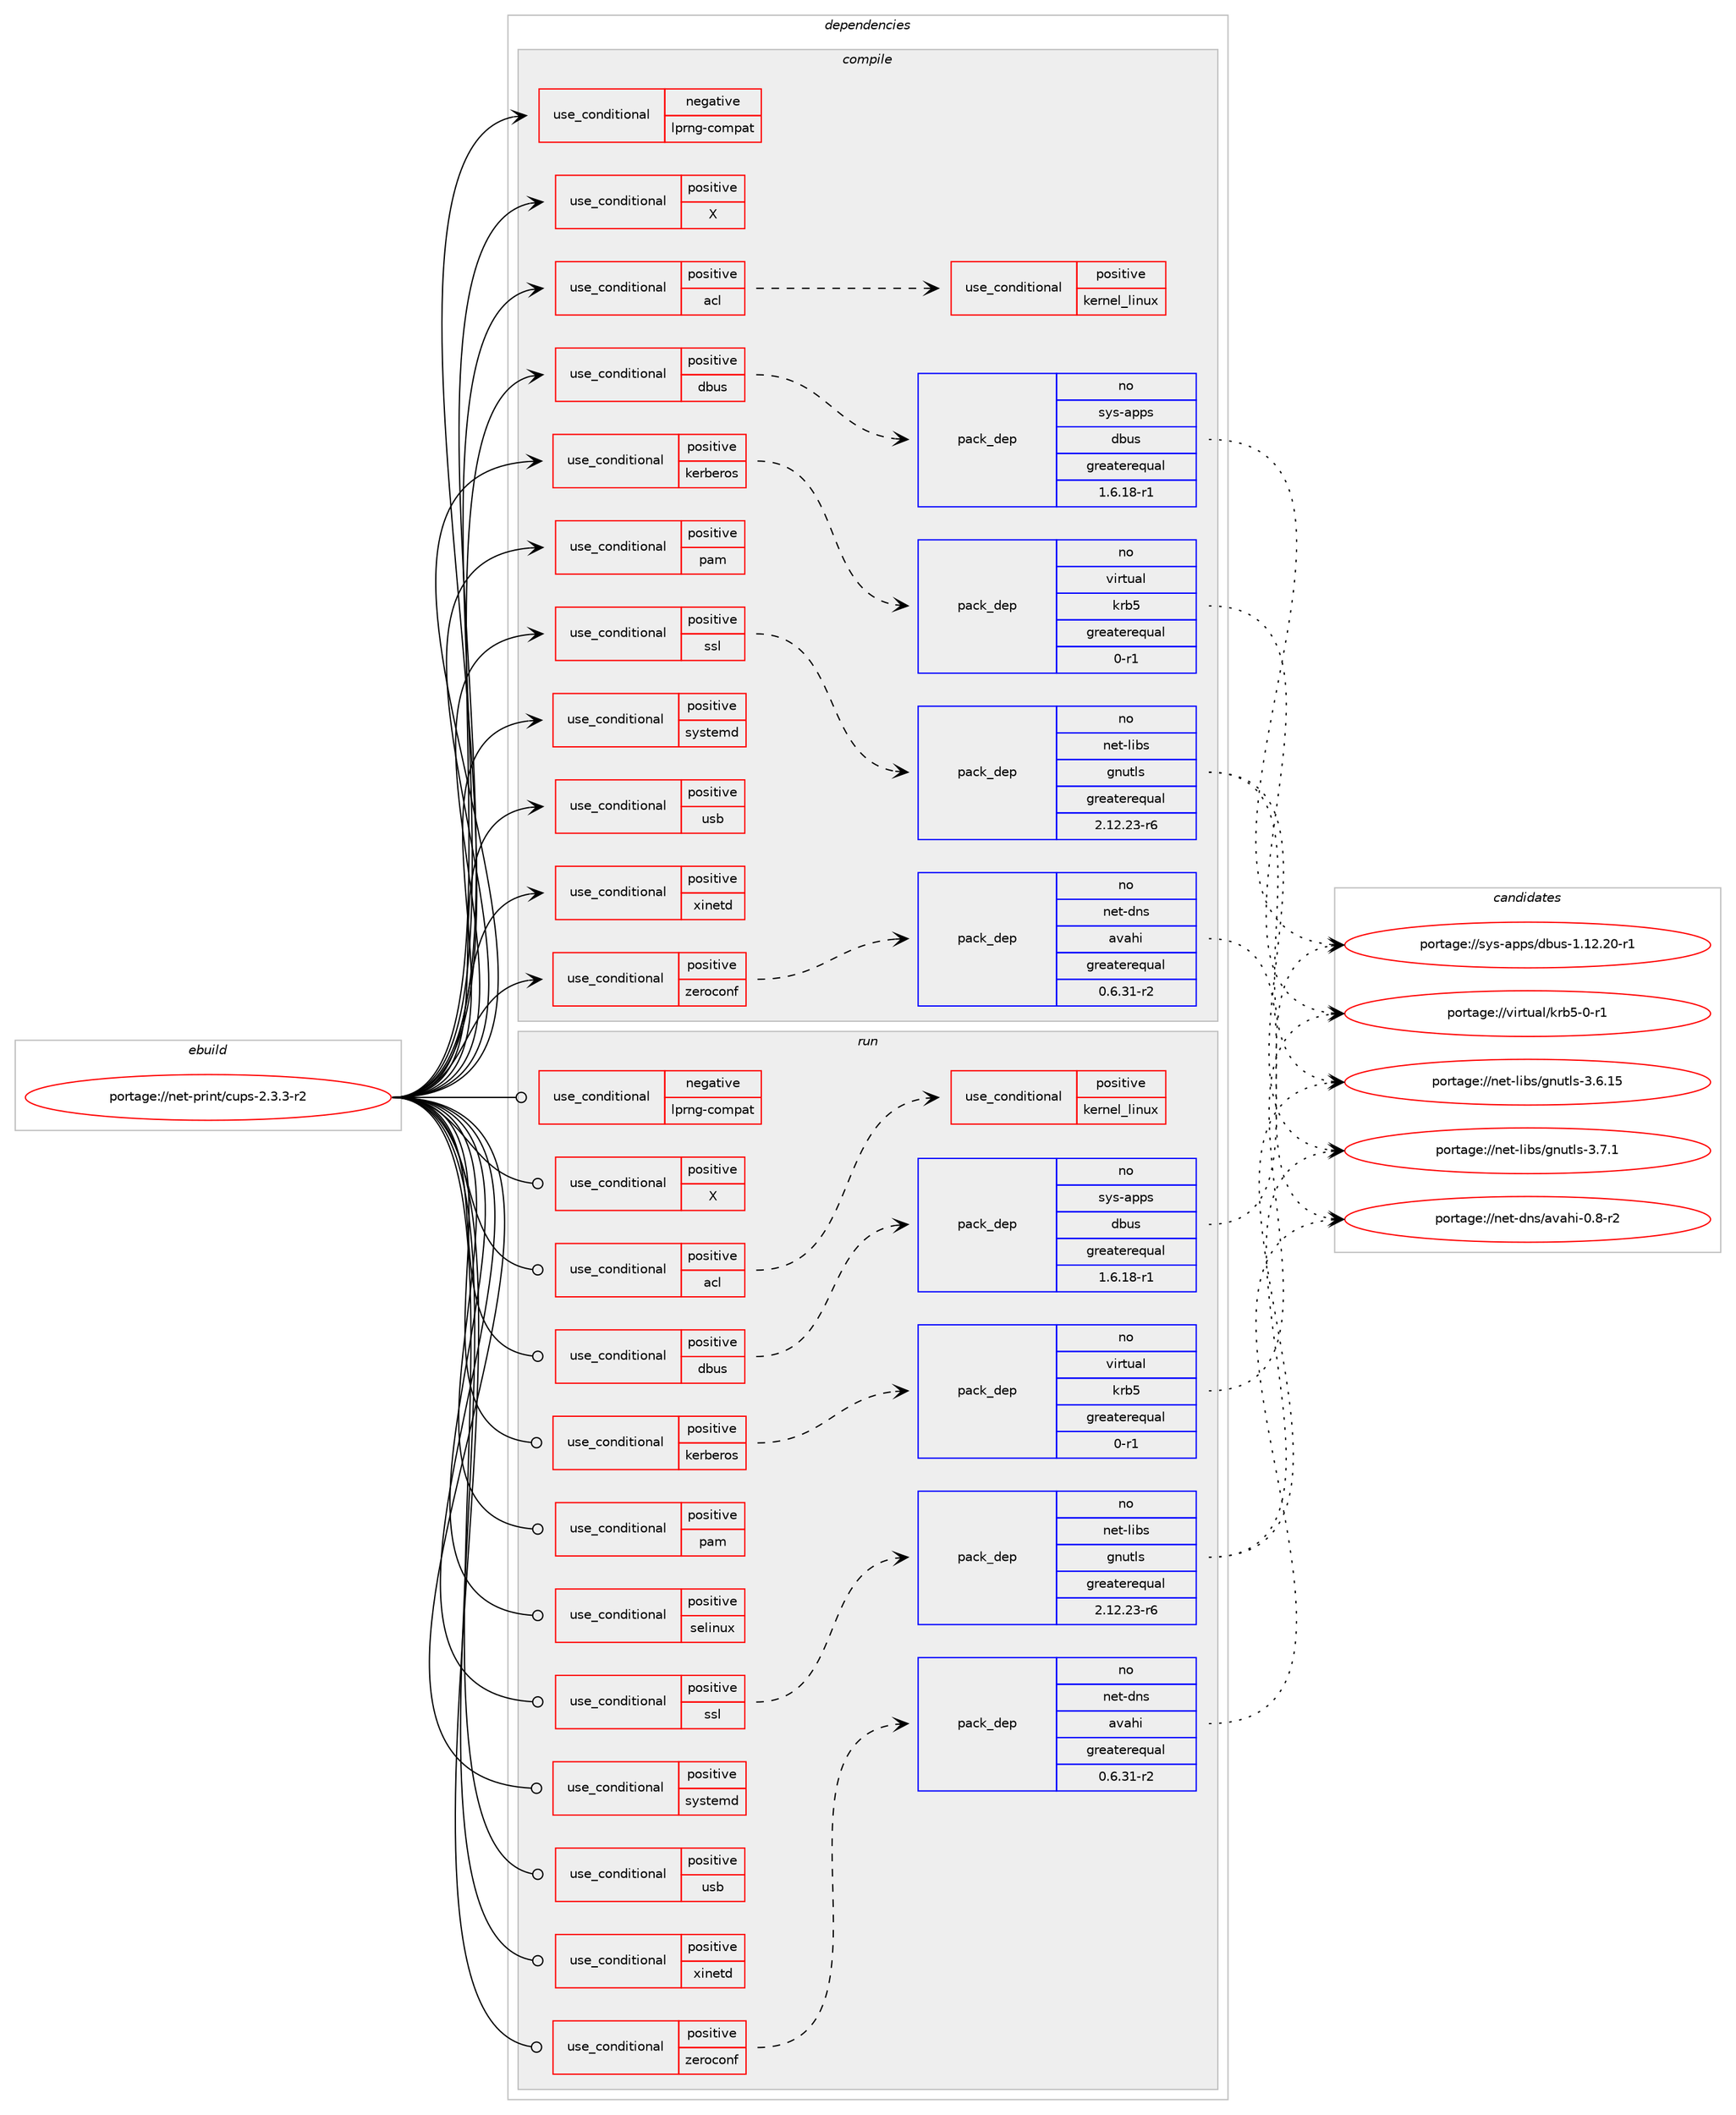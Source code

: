 digraph prolog {

# *************
# Graph options
# *************

newrank=true;
concentrate=true;
compound=true;
graph [rankdir=LR,fontname=Helvetica,fontsize=10,ranksep=1.5];#, ranksep=2.5, nodesep=0.2];
edge  [arrowhead=vee];
node  [fontname=Helvetica,fontsize=10];

# **********
# The ebuild
# **********

subgraph cluster_leftcol {
color=gray;
rank=same;
label=<<i>ebuild</i>>;
id [label="portage://net-print/cups-2.3.3-r2", color=red, width=4, href="../net-print/cups-2.3.3-r2.svg"];
}

# ****************
# The dependencies
# ****************

subgraph cluster_midcol {
color=gray;
label=<<i>dependencies</i>>;
subgraph cluster_compile {
fillcolor="#eeeeee";
style=filled;
label=<<i>compile</i>>;
subgraph cond754 {
dependency1146 [label=<<TABLE BORDER="0" CELLBORDER="1" CELLSPACING="0" CELLPADDING="4"><TR><TD ROWSPAN="3" CELLPADDING="10">use_conditional</TD></TR><TR><TD>negative</TD></TR><TR><TD>lprng-compat</TD></TR></TABLE>>, shape=none, color=red];
# *** BEGIN UNKNOWN DEPENDENCY TYPE (TODO) ***
# dependency1146 -> package_dependency(portage://net-print/cups-2.3.3-r2,install,weak,net-print,lprng,none,[,,],[],[])
# *** END UNKNOWN DEPENDENCY TYPE (TODO) ***

}
id:e -> dependency1146:w [weight=20,style="solid",arrowhead="vee"];
subgraph cond755 {
dependency1147 [label=<<TABLE BORDER="0" CELLBORDER="1" CELLSPACING="0" CELLPADDING="4"><TR><TD ROWSPAN="3" CELLPADDING="10">use_conditional</TD></TR><TR><TD>positive</TD></TR><TR><TD>X</TD></TR></TABLE>>, shape=none, color=red];
# *** BEGIN UNKNOWN DEPENDENCY TYPE (TODO) ***
# dependency1147 -> package_dependency(portage://net-print/cups-2.3.3-r2,install,no,x11-misc,xdg-utils,none,[,,],[],[])
# *** END UNKNOWN DEPENDENCY TYPE (TODO) ***

}
id:e -> dependency1147:w [weight=20,style="solid",arrowhead="vee"];
subgraph cond756 {
dependency1148 [label=<<TABLE BORDER="0" CELLBORDER="1" CELLSPACING="0" CELLPADDING="4"><TR><TD ROWSPAN="3" CELLPADDING="10">use_conditional</TD></TR><TR><TD>positive</TD></TR><TR><TD>acl</TD></TR></TABLE>>, shape=none, color=red];
subgraph cond757 {
dependency1149 [label=<<TABLE BORDER="0" CELLBORDER="1" CELLSPACING="0" CELLPADDING="4"><TR><TD ROWSPAN="3" CELLPADDING="10">use_conditional</TD></TR><TR><TD>positive</TD></TR><TR><TD>kernel_linux</TD></TR></TABLE>>, shape=none, color=red];
# *** BEGIN UNKNOWN DEPENDENCY TYPE (TODO) ***
# dependency1149 -> package_dependency(portage://net-print/cups-2.3.3-r2,install,no,sys-apps,acl,none,[,,],[],[])
# *** END UNKNOWN DEPENDENCY TYPE (TODO) ***

# *** BEGIN UNKNOWN DEPENDENCY TYPE (TODO) ***
# dependency1149 -> package_dependency(portage://net-print/cups-2.3.3-r2,install,no,sys-apps,attr,none,[,,],[],[])
# *** END UNKNOWN DEPENDENCY TYPE (TODO) ***

}
dependency1148:e -> dependency1149:w [weight=20,style="dashed",arrowhead="vee"];
}
id:e -> dependency1148:w [weight=20,style="solid",arrowhead="vee"];
subgraph cond758 {
dependency1150 [label=<<TABLE BORDER="0" CELLBORDER="1" CELLSPACING="0" CELLPADDING="4"><TR><TD ROWSPAN="3" CELLPADDING="10">use_conditional</TD></TR><TR><TD>positive</TD></TR><TR><TD>dbus</TD></TR></TABLE>>, shape=none, color=red];
subgraph pack371 {
dependency1151 [label=<<TABLE BORDER="0" CELLBORDER="1" CELLSPACING="0" CELLPADDING="4" WIDTH="220"><TR><TD ROWSPAN="6" CELLPADDING="30">pack_dep</TD></TR><TR><TD WIDTH="110">no</TD></TR><TR><TD>sys-apps</TD></TR><TR><TD>dbus</TD></TR><TR><TD>greaterequal</TD></TR><TR><TD>1.6.18-r1</TD></TR></TABLE>>, shape=none, color=blue];
}
dependency1150:e -> dependency1151:w [weight=20,style="dashed",arrowhead="vee"];
}
id:e -> dependency1150:w [weight=20,style="solid",arrowhead="vee"];
subgraph cond759 {
dependency1152 [label=<<TABLE BORDER="0" CELLBORDER="1" CELLSPACING="0" CELLPADDING="4"><TR><TD ROWSPAN="3" CELLPADDING="10">use_conditional</TD></TR><TR><TD>positive</TD></TR><TR><TD>kerberos</TD></TR></TABLE>>, shape=none, color=red];
subgraph pack372 {
dependency1153 [label=<<TABLE BORDER="0" CELLBORDER="1" CELLSPACING="0" CELLPADDING="4" WIDTH="220"><TR><TD ROWSPAN="6" CELLPADDING="30">pack_dep</TD></TR><TR><TD WIDTH="110">no</TD></TR><TR><TD>virtual</TD></TR><TR><TD>krb5</TD></TR><TR><TD>greaterequal</TD></TR><TR><TD>0-r1</TD></TR></TABLE>>, shape=none, color=blue];
}
dependency1152:e -> dependency1153:w [weight=20,style="dashed",arrowhead="vee"];
}
id:e -> dependency1152:w [weight=20,style="solid",arrowhead="vee"];
subgraph cond760 {
dependency1154 [label=<<TABLE BORDER="0" CELLBORDER="1" CELLSPACING="0" CELLPADDING="4"><TR><TD ROWSPAN="3" CELLPADDING="10">use_conditional</TD></TR><TR><TD>positive</TD></TR><TR><TD>pam</TD></TR></TABLE>>, shape=none, color=red];
# *** BEGIN UNKNOWN DEPENDENCY TYPE (TODO) ***
# dependency1154 -> package_dependency(portage://net-print/cups-2.3.3-r2,install,no,sys-libs,pam,none,[,,],[],[])
# *** END UNKNOWN DEPENDENCY TYPE (TODO) ***

}
id:e -> dependency1154:w [weight=20,style="solid",arrowhead="vee"];
subgraph cond761 {
dependency1155 [label=<<TABLE BORDER="0" CELLBORDER="1" CELLSPACING="0" CELLPADDING="4"><TR><TD ROWSPAN="3" CELLPADDING="10">use_conditional</TD></TR><TR><TD>positive</TD></TR><TR><TD>ssl</TD></TR></TABLE>>, shape=none, color=red];
subgraph pack373 {
dependency1156 [label=<<TABLE BORDER="0" CELLBORDER="1" CELLSPACING="0" CELLPADDING="4" WIDTH="220"><TR><TD ROWSPAN="6" CELLPADDING="30">pack_dep</TD></TR><TR><TD WIDTH="110">no</TD></TR><TR><TD>net-libs</TD></TR><TR><TD>gnutls</TD></TR><TR><TD>greaterequal</TD></TR><TR><TD>2.12.23-r6</TD></TR></TABLE>>, shape=none, color=blue];
}
dependency1155:e -> dependency1156:w [weight=20,style="dashed",arrowhead="vee"];
}
id:e -> dependency1155:w [weight=20,style="solid",arrowhead="vee"];
subgraph cond762 {
dependency1157 [label=<<TABLE BORDER="0" CELLBORDER="1" CELLSPACING="0" CELLPADDING="4"><TR><TD ROWSPAN="3" CELLPADDING="10">use_conditional</TD></TR><TR><TD>positive</TD></TR><TR><TD>systemd</TD></TR></TABLE>>, shape=none, color=red];
# *** BEGIN UNKNOWN DEPENDENCY TYPE (TODO) ***
# dependency1157 -> package_dependency(portage://net-print/cups-2.3.3-r2,install,no,sys-apps,systemd,none,[,,],[],[])
# *** END UNKNOWN DEPENDENCY TYPE (TODO) ***

}
id:e -> dependency1157:w [weight=20,style="solid",arrowhead="vee"];
subgraph cond763 {
dependency1158 [label=<<TABLE BORDER="0" CELLBORDER="1" CELLSPACING="0" CELLPADDING="4"><TR><TD ROWSPAN="3" CELLPADDING="10">use_conditional</TD></TR><TR><TD>positive</TD></TR><TR><TD>usb</TD></TR></TABLE>>, shape=none, color=red];
# *** BEGIN UNKNOWN DEPENDENCY TYPE (TODO) ***
# dependency1158 -> package_dependency(portage://net-print/cups-2.3.3-r2,install,no,virtual,libusb,none,[,,],[slot(1)],[])
# *** END UNKNOWN DEPENDENCY TYPE (TODO) ***

}
id:e -> dependency1158:w [weight=20,style="solid",arrowhead="vee"];
subgraph cond764 {
dependency1159 [label=<<TABLE BORDER="0" CELLBORDER="1" CELLSPACING="0" CELLPADDING="4"><TR><TD ROWSPAN="3" CELLPADDING="10">use_conditional</TD></TR><TR><TD>positive</TD></TR><TR><TD>xinetd</TD></TR></TABLE>>, shape=none, color=red];
# *** BEGIN UNKNOWN DEPENDENCY TYPE (TODO) ***
# dependency1159 -> package_dependency(portage://net-print/cups-2.3.3-r2,install,no,sys-apps,xinetd,none,[,,],[],[])
# *** END UNKNOWN DEPENDENCY TYPE (TODO) ***

}
id:e -> dependency1159:w [weight=20,style="solid",arrowhead="vee"];
subgraph cond765 {
dependency1160 [label=<<TABLE BORDER="0" CELLBORDER="1" CELLSPACING="0" CELLPADDING="4"><TR><TD ROWSPAN="3" CELLPADDING="10">use_conditional</TD></TR><TR><TD>positive</TD></TR><TR><TD>zeroconf</TD></TR></TABLE>>, shape=none, color=red];
subgraph pack374 {
dependency1161 [label=<<TABLE BORDER="0" CELLBORDER="1" CELLSPACING="0" CELLPADDING="4" WIDTH="220"><TR><TD ROWSPAN="6" CELLPADDING="30">pack_dep</TD></TR><TR><TD WIDTH="110">no</TD></TR><TR><TD>net-dns</TD></TR><TR><TD>avahi</TD></TR><TR><TD>greaterequal</TD></TR><TR><TD>0.6.31-r2</TD></TR></TABLE>>, shape=none, color=blue];
}
dependency1160:e -> dependency1161:w [weight=20,style="dashed",arrowhead="vee"];
}
id:e -> dependency1160:w [weight=20,style="solid",arrowhead="vee"];
# *** BEGIN UNKNOWN DEPENDENCY TYPE (TODO) ***
# id -> package_dependency(portage://net-print/cups-2.3.3-r2,install,no,app-text,libpaper,none,[,,],[],[])
# *** END UNKNOWN DEPENDENCY TYPE (TODO) ***

# *** BEGIN UNKNOWN DEPENDENCY TYPE (TODO) ***
# id -> package_dependency(portage://net-print/cups-2.3.3-r2,install,no,dev-util,desktop-file-utils,none,[,,],[],[])
# *** END UNKNOWN DEPENDENCY TYPE (TODO) ***

# *** BEGIN UNKNOWN DEPENDENCY TYPE (TODO) ***
# id -> package_dependency(portage://net-print/cups-2.3.3-r2,install,no,sys-libs,zlib,none,[,,],[],[])
# *** END UNKNOWN DEPENDENCY TYPE (TODO) ***

# *** BEGIN UNKNOWN DEPENDENCY TYPE (TODO) ***
# id -> package_dependency(portage://net-print/cups-2.3.3-r2,install,no,x11-misc,shared-mime-info,none,[,,],[],[])
# *** END UNKNOWN DEPENDENCY TYPE (TODO) ***

}
subgraph cluster_compileandrun {
fillcolor="#eeeeee";
style=filled;
label=<<i>compile and run</i>>;
}
subgraph cluster_run {
fillcolor="#eeeeee";
style=filled;
label=<<i>run</i>>;
subgraph cond766 {
dependency1162 [label=<<TABLE BORDER="0" CELLBORDER="1" CELLSPACING="0" CELLPADDING="4"><TR><TD ROWSPAN="3" CELLPADDING="10">use_conditional</TD></TR><TR><TD>negative</TD></TR><TR><TD>lprng-compat</TD></TR></TABLE>>, shape=none, color=red];
# *** BEGIN UNKNOWN DEPENDENCY TYPE (TODO) ***
# dependency1162 -> package_dependency(portage://net-print/cups-2.3.3-r2,run,weak,net-print,lprng,none,[,,],[],[])
# *** END UNKNOWN DEPENDENCY TYPE (TODO) ***

}
id:e -> dependency1162:w [weight=20,style="solid",arrowhead="odot"];
subgraph cond767 {
dependency1163 [label=<<TABLE BORDER="0" CELLBORDER="1" CELLSPACING="0" CELLPADDING="4"><TR><TD ROWSPAN="3" CELLPADDING="10">use_conditional</TD></TR><TR><TD>positive</TD></TR><TR><TD>X</TD></TR></TABLE>>, shape=none, color=red];
# *** BEGIN UNKNOWN DEPENDENCY TYPE (TODO) ***
# dependency1163 -> package_dependency(portage://net-print/cups-2.3.3-r2,run,no,x11-misc,xdg-utils,none,[,,],[],[])
# *** END UNKNOWN DEPENDENCY TYPE (TODO) ***

}
id:e -> dependency1163:w [weight=20,style="solid",arrowhead="odot"];
subgraph cond768 {
dependency1164 [label=<<TABLE BORDER="0" CELLBORDER="1" CELLSPACING="0" CELLPADDING="4"><TR><TD ROWSPAN="3" CELLPADDING="10">use_conditional</TD></TR><TR><TD>positive</TD></TR><TR><TD>acl</TD></TR></TABLE>>, shape=none, color=red];
subgraph cond769 {
dependency1165 [label=<<TABLE BORDER="0" CELLBORDER="1" CELLSPACING="0" CELLPADDING="4"><TR><TD ROWSPAN="3" CELLPADDING="10">use_conditional</TD></TR><TR><TD>positive</TD></TR><TR><TD>kernel_linux</TD></TR></TABLE>>, shape=none, color=red];
# *** BEGIN UNKNOWN DEPENDENCY TYPE (TODO) ***
# dependency1165 -> package_dependency(portage://net-print/cups-2.3.3-r2,run,no,sys-apps,acl,none,[,,],[],[])
# *** END UNKNOWN DEPENDENCY TYPE (TODO) ***

# *** BEGIN UNKNOWN DEPENDENCY TYPE (TODO) ***
# dependency1165 -> package_dependency(portage://net-print/cups-2.3.3-r2,run,no,sys-apps,attr,none,[,,],[],[])
# *** END UNKNOWN DEPENDENCY TYPE (TODO) ***

}
dependency1164:e -> dependency1165:w [weight=20,style="dashed",arrowhead="vee"];
}
id:e -> dependency1164:w [weight=20,style="solid",arrowhead="odot"];
subgraph cond770 {
dependency1166 [label=<<TABLE BORDER="0" CELLBORDER="1" CELLSPACING="0" CELLPADDING="4"><TR><TD ROWSPAN="3" CELLPADDING="10">use_conditional</TD></TR><TR><TD>positive</TD></TR><TR><TD>dbus</TD></TR></TABLE>>, shape=none, color=red];
subgraph pack375 {
dependency1167 [label=<<TABLE BORDER="0" CELLBORDER="1" CELLSPACING="0" CELLPADDING="4" WIDTH="220"><TR><TD ROWSPAN="6" CELLPADDING="30">pack_dep</TD></TR><TR><TD WIDTH="110">no</TD></TR><TR><TD>sys-apps</TD></TR><TR><TD>dbus</TD></TR><TR><TD>greaterequal</TD></TR><TR><TD>1.6.18-r1</TD></TR></TABLE>>, shape=none, color=blue];
}
dependency1166:e -> dependency1167:w [weight=20,style="dashed",arrowhead="vee"];
}
id:e -> dependency1166:w [weight=20,style="solid",arrowhead="odot"];
subgraph cond771 {
dependency1168 [label=<<TABLE BORDER="0" CELLBORDER="1" CELLSPACING="0" CELLPADDING="4"><TR><TD ROWSPAN="3" CELLPADDING="10">use_conditional</TD></TR><TR><TD>positive</TD></TR><TR><TD>kerberos</TD></TR></TABLE>>, shape=none, color=red];
subgraph pack376 {
dependency1169 [label=<<TABLE BORDER="0" CELLBORDER="1" CELLSPACING="0" CELLPADDING="4" WIDTH="220"><TR><TD ROWSPAN="6" CELLPADDING="30">pack_dep</TD></TR><TR><TD WIDTH="110">no</TD></TR><TR><TD>virtual</TD></TR><TR><TD>krb5</TD></TR><TR><TD>greaterequal</TD></TR><TR><TD>0-r1</TD></TR></TABLE>>, shape=none, color=blue];
}
dependency1168:e -> dependency1169:w [weight=20,style="dashed",arrowhead="vee"];
}
id:e -> dependency1168:w [weight=20,style="solid",arrowhead="odot"];
subgraph cond772 {
dependency1170 [label=<<TABLE BORDER="0" CELLBORDER="1" CELLSPACING="0" CELLPADDING="4"><TR><TD ROWSPAN="3" CELLPADDING="10">use_conditional</TD></TR><TR><TD>positive</TD></TR><TR><TD>pam</TD></TR></TABLE>>, shape=none, color=red];
# *** BEGIN UNKNOWN DEPENDENCY TYPE (TODO) ***
# dependency1170 -> package_dependency(portage://net-print/cups-2.3.3-r2,run,no,sys-libs,pam,none,[,,],[],[])
# *** END UNKNOWN DEPENDENCY TYPE (TODO) ***

}
id:e -> dependency1170:w [weight=20,style="solid",arrowhead="odot"];
subgraph cond773 {
dependency1171 [label=<<TABLE BORDER="0" CELLBORDER="1" CELLSPACING="0" CELLPADDING="4"><TR><TD ROWSPAN="3" CELLPADDING="10">use_conditional</TD></TR><TR><TD>positive</TD></TR><TR><TD>selinux</TD></TR></TABLE>>, shape=none, color=red];
# *** BEGIN UNKNOWN DEPENDENCY TYPE (TODO) ***
# dependency1171 -> package_dependency(portage://net-print/cups-2.3.3-r2,run,no,sec-policy,selinux-cups,none,[,,],[],[])
# *** END UNKNOWN DEPENDENCY TYPE (TODO) ***

}
id:e -> dependency1171:w [weight=20,style="solid",arrowhead="odot"];
subgraph cond774 {
dependency1172 [label=<<TABLE BORDER="0" CELLBORDER="1" CELLSPACING="0" CELLPADDING="4"><TR><TD ROWSPAN="3" CELLPADDING="10">use_conditional</TD></TR><TR><TD>positive</TD></TR><TR><TD>ssl</TD></TR></TABLE>>, shape=none, color=red];
subgraph pack377 {
dependency1173 [label=<<TABLE BORDER="0" CELLBORDER="1" CELLSPACING="0" CELLPADDING="4" WIDTH="220"><TR><TD ROWSPAN="6" CELLPADDING="30">pack_dep</TD></TR><TR><TD WIDTH="110">no</TD></TR><TR><TD>net-libs</TD></TR><TR><TD>gnutls</TD></TR><TR><TD>greaterequal</TD></TR><TR><TD>2.12.23-r6</TD></TR></TABLE>>, shape=none, color=blue];
}
dependency1172:e -> dependency1173:w [weight=20,style="dashed",arrowhead="vee"];
}
id:e -> dependency1172:w [weight=20,style="solid",arrowhead="odot"];
subgraph cond775 {
dependency1174 [label=<<TABLE BORDER="0" CELLBORDER="1" CELLSPACING="0" CELLPADDING="4"><TR><TD ROWSPAN="3" CELLPADDING="10">use_conditional</TD></TR><TR><TD>positive</TD></TR><TR><TD>systemd</TD></TR></TABLE>>, shape=none, color=red];
# *** BEGIN UNKNOWN DEPENDENCY TYPE (TODO) ***
# dependency1174 -> package_dependency(portage://net-print/cups-2.3.3-r2,run,no,sys-apps,systemd,none,[,,],[],[])
# *** END UNKNOWN DEPENDENCY TYPE (TODO) ***

}
id:e -> dependency1174:w [weight=20,style="solid",arrowhead="odot"];
subgraph cond776 {
dependency1175 [label=<<TABLE BORDER="0" CELLBORDER="1" CELLSPACING="0" CELLPADDING="4"><TR><TD ROWSPAN="3" CELLPADDING="10">use_conditional</TD></TR><TR><TD>positive</TD></TR><TR><TD>usb</TD></TR></TABLE>>, shape=none, color=red];
# *** BEGIN UNKNOWN DEPENDENCY TYPE (TODO) ***
# dependency1175 -> package_dependency(portage://net-print/cups-2.3.3-r2,run,no,virtual,libusb,none,[,,],[slot(1)],[])
# *** END UNKNOWN DEPENDENCY TYPE (TODO) ***

}
id:e -> dependency1175:w [weight=20,style="solid",arrowhead="odot"];
subgraph cond777 {
dependency1176 [label=<<TABLE BORDER="0" CELLBORDER="1" CELLSPACING="0" CELLPADDING="4"><TR><TD ROWSPAN="3" CELLPADDING="10">use_conditional</TD></TR><TR><TD>positive</TD></TR><TR><TD>xinetd</TD></TR></TABLE>>, shape=none, color=red];
# *** BEGIN UNKNOWN DEPENDENCY TYPE (TODO) ***
# dependency1176 -> package_dependency(portage://net-print/cups-2.3.3-r2,run,no,sys-apps,xinetd,none,[,,],[],[])
# *** END UNKNOWN DEPENDENCY TYPE (TODO) ***

}
id:e -> dependency1176:w [weight=20,style="solid",arrowhead="odot"];
subgraph cond778 {
dependency1177 [label=<<TABLE BORDER="0" CELLBORDER="1" CELLSPACING="0" CELLPADDING="4"><TR><TD ROWSPAN="3" CELLPADDING="10">use_conditional</TD></TR><TR><TD>positive</TD></TR><TR><TD>zeroconf</TD></TR></TABLE>>, shape=none, color=red];
subgraph pack378 {
dependency1178 [label=<<TABLE BORDER="0" CELLBORDER="1" CELLSPACING="0" CELLPADDING="4" WIDTH="220"><TR><TD ROWSPAN="6" CELLPADDING="30">pack_dep</TD></TR><TR><TD WIDTH="110">no</TD></TR><TR><TD>net-dns</TD></TR><TR><TD>avahi</TD></TR><TR><TD>greaterequal</TD></TR><TR><TD>0.6.31-r2</TD></TR></TABLE>>, shape=none, color=blue];
}
dependency1177:e -> dependency1178:w [weight=20,style="dashed",arrowhead="vee"];
}
id:e -> dependency1177:w [weight=20,style="solid",arrowhead="odot"];
# *** BEGIN UNKNOWN DEPENDENCY TYPE (TODO) ***
# id -> package_dependency(portage://net-print/cups-2.3.3-r2,run,no,acct-group,lp,none,[,,],[],[])
# *** END UNKNOWN DEPENDENCY TYPE (TODO) ***

# *** BEGIN UNKNOWN DEPENDENCY TYPE (TODO) ***
# id -> package_dependency(portage://net-print/cups-2.3.3-r2,run,no,acct-group,lpadmin,none,[,,],[],[])
# *** END UNKNOWN DEPENDENCY TYPE (TODO) ***

# *** BEGIN UNKNOWN DEPENDENCY TYPE (TODO) ***
# id -> package_dependency(portage://net-print/cups-2.3.3-r2,run,no,app-text,libpaper,none,[,,],[],[])
# *** END UNKNOWN DEPENDENCY TYPE (TODO) ***

# *** BEGIN UNKNOWN DEPENDENCY TYPE (TODO) ***
# id -> package_dependency(portage://net-print/cups-2.3.3-r2,run,no,sys-libs,zlib,none,[,,],[],[])
# *** END UNKNOWN DEPENDENCY TYPE (TODO) ***

}
}

# **************
# The candidates
# **************

subgraph cluster_choices {
rank=same;
color=gray;
label=<<i>candidates</i>>;

subgraph choice371 {
color=black;
nodesep=1;
choice1151211154597112112115471009811711545494649504650484511449 [label="portage://sys-apps/dbus-1.12.20-r1", color=red, width=4,href="../sys-apps/dbus-1.12.20-r1.svg"];
dependency1151:e -> choice1151211154597112112115471009811711545494649504650484511449:w [style=dotted,weight="100"];
}
subgraph choice372 {
color=black;
nodesep=1;
choice1181051141161179710847107114985345484511449 [label="portage://virtual/krb5-0-r1", color=red, width=4,href="../virtual/krb5-0-r1.svg"];
dependency1153:e -> choice1181051141161179710847107114985345484511449:w [style=dotted,weight="100"];
}
subgraph choice373 {
color=black;
nodesep=1;
choice11010111645108105981154710311011711610811545514654464953 [label="portage://net-libs/gnutls-3.6.15", color=red, width=4,href="../net-libs/gnutls-3.6.15.svg"];
choice110101116451081059811547103110117116108115455146554649 [label="portage://net-libs/gnutls-3.7.1", color=red, width=4,href="../net-libs/gnutls-3.7.1.svg"];
dependency1156:e -> choice11010111645108105981154710311011711610811545514654464953:w [style=dotted,weight="100"];
dependency1156:e -> choice110101116451081059811547103110117116108115455146554649:w [style=dotted,weight="100"];
}
subgraph choice374 {
color=black;
nodesep=1;
choice11010111645100110115479711897104105454846564511450 [label="portage://net-dns/avahi-0.8-r2", color=red, width=4,href="../net-dns/avahi-0.8-r2.svg"];
dependency1161:e -> choice11010111645100110115479711897104105454846564511450:w [style=dotted,weight="100"];
}
subgraph choice375 {
color=black;
nodesep=1;
choice1151211154597112112115471009811711545494649504650484511449 [label="portage://sys-apps/dbus-1.12.20-r1", color=red, width=4,href="../sys-apps/dbus-1.12.20-r1.svg"];
dependency1167:e -> choice1151211154597112112115471009811711545494649504650484511449:w [style=dotted,weight="100"];
}
subgraph choice376 {
color=black;
nodesep=1;
choice1181051141161179710847107114985345484511449 [label="portage://virtual/krb5-0-r1", color=red, width=4,href="../virtual/krb5-0-r1.svg"];
dependency1169:e -> choice1181051141161179710847107114985345484511449:w [style=dotted,weight="100"];
}
subgraph choice377 {
color=black;
nodesep=1;
choice11010111645108105981154710311011711610811545514654464953 [label="portage://net-libs/gnutls-3.6.15", color=red, width=4,href="../net-libs/gnutls-3.6.15.svg"];
choice110101116451081059811547103110117116108115455146554649 [label="portage://net-libs/gnutls-3.7.1", color=red, width=4,href="../net-libs/gnutls-3.7.1.svg"];
dependency1173:e -> choice11010111645108105981154710311011711610811545514654464953:w [style=dotted,weight="100"];
dependency1173:e -> choice110101116451081059811547103110117116108115455146554649:w [style=dotted,weight="100"];
}
subgraph choice378 {
color=black;
nodesep=1;
choice11010111645100110115479711897104105454846564511450 [label="portage://net-dns/avahi-0.8-r2", color=red, width=4,href="../net-dns/avahi-0.8-r2.svg"];
dependency1178:e -> choice11010111645100110115479711897104105454846564511450:w [style=dotted,weight="100"];
}
}

}
